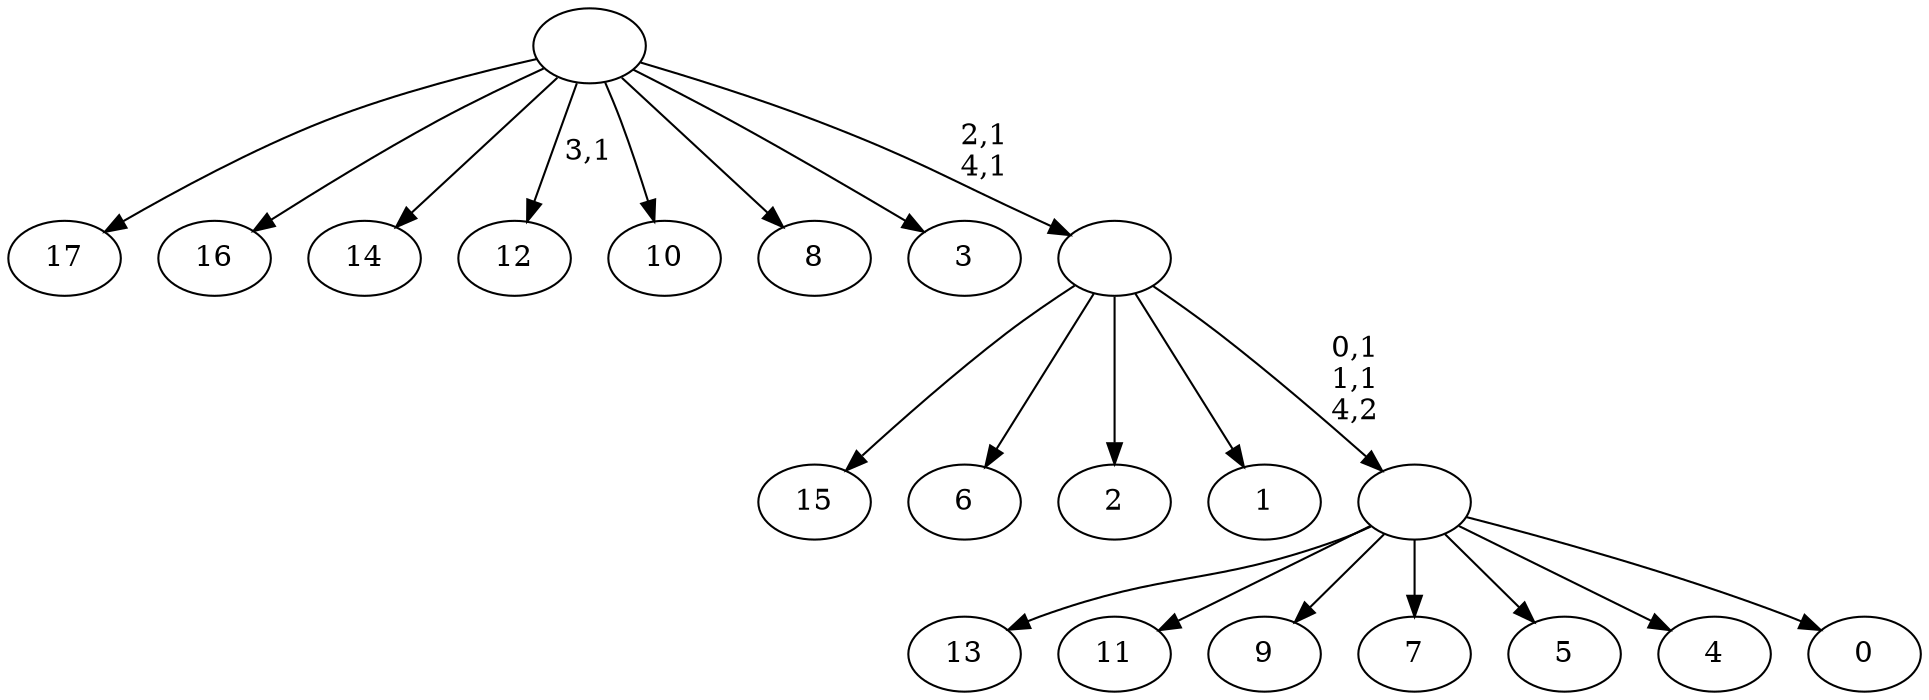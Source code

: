 digraph T {
	23 [label="17"]
	22 [label="16"]
	21 [label="15"]
	20 [label="14"]
	19 [label="13"]
	18 [label="12"]
	16 [label="11"]
	15 [label="10"]
	14 [label="9"]
	13 [label="8"]
	12 [label="7"]
	11 [label="6"]
	10 [label="5"]
	9 [label="4"]
	8 [label="3"]
	7 [label="2"]
	6 [label="1"]
	5 [label="0"]
	4 [label=""]
	2 [label=""]
	0 [label=""]
	4 -> 19 [label=""]
	4 -> 16 [label=""]
	4 -> 14 [label=""]
	4 -> 12 [label=""]
	4 -> 10 [label=""]
	4 -> 9 [label=""]
	4 -> 5 [label=""]
	2 -> 4 [label="0,1\n1,1\n4,2"]
	2 -> 21 [label=""]
	2 -> 11 [label=""]
	2 -> 7 [label=""]
	2 -> 6 [label=""]
	0 -> 2 [label="2,1\n4,1"]
	0 -> 18 [label="3,1"]
	0 -> 23 [label=""]
	0 -> 22 [label=""]
	0 -> 20 [label=""]
	0 -> 15 [label=""]
	0 -> 13 [label=""]
	0 -> 8 [label=""]
}
